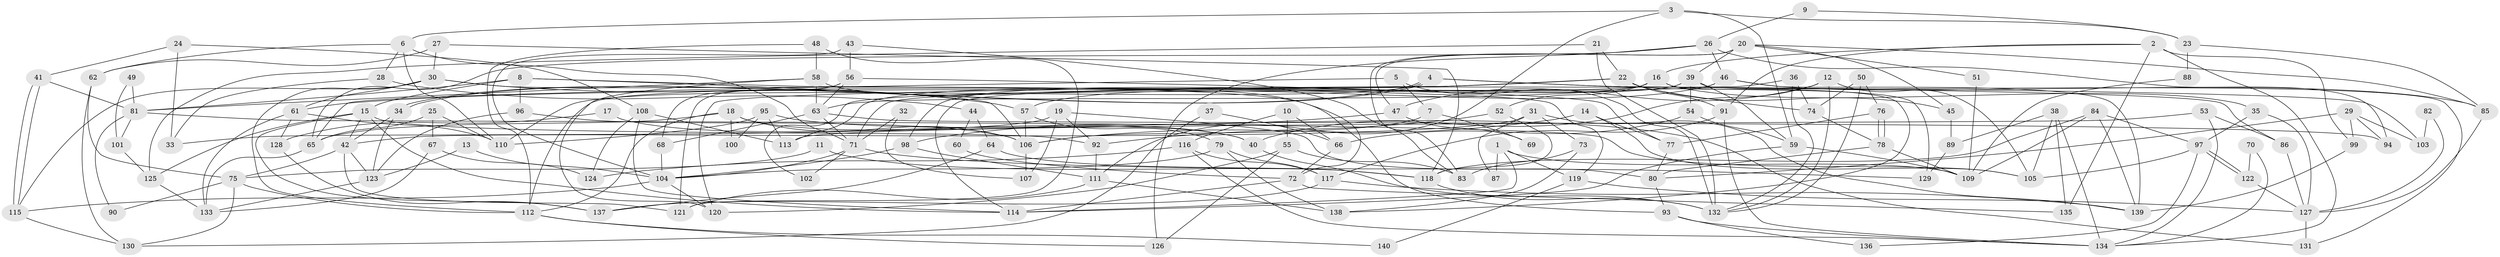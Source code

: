 // Generated by graph-tools (version 1.1) at 2025/02/03/09/25 03:02:06]
// undirected, 140 vertices, 280 edges
graph export_dot {
graph [start="1"]
  node [color=gray90,style=filled];
  1;
  2;
  3;
  4;
  5;
  6;
  7;
  8;
  9;
  10;
  11;
  12;
  13;
  14;
  15;
  16;
  17;
  18;
  19;
  20;
  21;
  22;
  23;
  24;
  25;
  26;
  27;
  28;
  29;
  30;
  31;
  32;
  33;
  34;
  35;
  36;
  37;
  38;
  39;
  40;
  41;
  42;
  43;
  44;
  45;
  46;
  47;
  48;
  49;
  50;
  51;
  52;
  53;
  54;
  55;
  56;
  57;
  58;
  59;
  60;
  61;
  62;
  63;
  64;
  65;
  66;
  67;
  68;
  69;
  70;
  71;
  72;
  73;
  74;
  75;
  76;
  77;
  78;
  79;
  80;
  81;
  82;
  83;
  84;
  85;
  86;
  87;
  88;
  89;
  90;
  91;
  92;
  93;
  94;
  95;
  96;
  97;
  98;
  99;
  100;
  101;
  102;
  103;
  104;
  105;
  106;
  107;
  108;
  109;
  110;
  111;
  112;
  113;
  114;
  115;
  116;
  117;
  118;
  119;
  120;
  121;
  122;
  123;
  124;
  125;
  126;
  127;
  128;
  129;
  130;
  131;
  132;
  133;
  134;
  135;
  136;
  137;
  138;
  139;
  140;
  1 -- 114;
  1 -- 109;
  1 -- 87;
  1 -- 119;
  2 -- 91;
  2 -- 135;
  2 -- 16;
  2 -- 99;
  2 -- 134;
  3 -- 6;
  3 -- 59;
  3 -- 23;
  3 -- 111;
  4 -- 34;
  4 -- 34;
  4 -- 110;
  4 -- 86;
  4 -- 103;
  5 -- 132;
  5 -- 65;
  5 -- 7;
  6 -- 62;
  6 -- 110;
  6 -- 28;
  6 -- 71;
  7 -- 106;
  7 -- 69;
  8 -- 81;
  8 -- 106;
  8 -- 15;
  8 -- 96;
  8 -- 119;
  9 -- 26;
  9 -- 23;
  10 -- 116;
  10 -- 66;
  10 -- 55;
  11 -- 118;
  11 -- 75;
  12 -- 47;
  12 -- 105;
  12 -- 40;
  12 -- 132;
  13 -- 104;
  13 -- 123;
  14 -- 77;
  14 -- 105;
  14 -- 106;
  15 -- 42;
  15 -- 92;
  15 -- 114;
  15 -- 125;
  15 -- 137;
  16 -- 112;
  16 -- 35;
  16 -- 52;
  16 -- 63;
  16 -- 129;
  17 -- 128;
  17 -- 40;
  18 -- 65;
  18 -- 112;
  18 -- 40;
  18 -- 100;
  18 -- 106;
  19 -- 80;
  19 -- 92;
  19 -- 33;
  19 -- 107;
  20 -- 83;
  20 -- 85;
  20 -- 39;
  20 -- 45;
  20 -- 47;
  20 -- 51;
  21 -- 22;
  21 -- 132;
  21 -- 125;
  22 -- 120;
  22 -- 138;
  22 -- 45;
  22 -- 61;
  22 -- 74;
  22 -- 91;
  22 -- 102;
  23 -- 85;
  23 -- 88;
  24 -- 41;
  24 -- 108;
  24 -- 33;
  25 -- 110;
  25 -- 67;
  25 -- 65;
  26 -- 46;
  26 -- 65;
  26 -- 94;
  26 -- 126;
  27 -- 118;
  27 -- 30;
  27 -- 62;
  28 -- 33;
  28 -- 44;
  29 -- 99;
  29 -- 94;
  29 -- 80;
  29 -- 103;
  30 -- 115;
  30 -- 61;
  30 -- 57;
  30 -- 93;
  30 -- 112;
  31 -- 42;
  31 -- 139;
  31 -- 73;
  31 -- 87;
  32 -- 71;
  32 -- 107;
  34 -- 123;
  34 -- 42;
  35 -- 97;
  35 -- 127;
  36 -- 132;
  36 -- 74;
  36 -- 114;
  37 -- 130;
  37 -- 66;
  38 -- 89;
  38 -- 134;
  38 -- 105;
  38 -- 135;
  39 -- 98;
  39 -- 54;
  39 -- 59;
  39 -- 113;
  39 -- 131;
  40 -- 132;
  41 -- 81;
  41 -- 115;
  41 -- 115;
  42 -- 121;
  42 -- 75;
  42 -- 123;
  43 -- 104;
  43 -- 56;
  43 -- 83;
  44 -- 64;
  44 -- 60;
  45 -- 89;
  46 -- 57;
  46 -- 71;
  46 -- 85;
  46 -- 139;
  47 -- 98;
  47 -- 69;
  48 -- 58;
  48 -- 112;
  48 -- 121;
  49 -- 81;
  49 -- 101;
  50 -- 74;
  50 -- 132;
  50 -- 76;
  51 -- 109;
  52 -- 92;
  52 -- 118;
  53 -- 134;
  53 -- 86;
  53 -- 113;
  54 -- 59;
  54 -- 66;
  55 -- 126;
  55 -- 83;
  55 -- 120;
  56 -- 121;
  56 -- 77;
  56 -- 63;
  56 -- 68;
  57 -- 106;
  57 -- 79;
  58 -- 120;
  58 -- 63;
  58 -- 72;
  58 -- 81;
  59 -- 114;
  59 -- 109;
  60 -- 72;
  61 -- 133;
  61 -- 110;
  61 -- 128;
  62 -- 75;
  62 -- 130;
  63 -- 68;
  63 -- 71;
  63 -- 94;
  64 -- 118;
  64 -- 137;
  65 -- 133;
  66 -- 72;
  67 -- 133;
  67 -- 124;
  68 -- 104;
  70 -- 134;
  70 -- 122;
  71 -- 102;
  71 -- 104;
  71 -- 129;
  72 -- 114;
  72 -- 135;
  73 -- 83;
  73 -- 138;
  74 -- 78;
  75 -- 130;
  75 -- 90;
  75 -- 112;
  76 -- 78;
  76 -- 78;
  76 -- 77;
  77 -- 80;
  78 -- 80;
  78 -- 109;
  79 -- 104;
  79 -- 117;
  79 -- 138;
  80 -- 93;
  81 -- 105;
  81 -- 90;
  81 -- 101;
  82 -- 103;
  82 -- 127;
  84 -- 109;
  84 -- 118;
  84 -- 97;
  84 -- 139;
  85 -- 127;
  86 -- 127;
  88 -- 109;
  89 -- 129;
  91 -- 117;
  91 -- 134;
  92 -- 111;
  93 -- 134;
  93 -- 136;
  95 -- 113;
  95 -- 131;
  95 -- 100;
  95 -- 110;
  96 -- 106;
  96 -- 123;
  97 -- 122;
  97 -- 122;
  97 -- 105;
  97 -- 136;
  98 -- 104;
  98 -- 111;
  99 -- 139;
  101 -- 125;
  104 -- 115;
  104 -- 120;
  106 -- 107;
  108 -- 114;
  108 -- 113;
  108 -- 124;
  111 -- 138;
  111 -- 121;
  112 -- 126;
  112 -- 140;
  115 -- 130;
  116 -- 117;
  116 -- 134;
  116 -- 124;
  117 -- 139;
  117 -- 137;
  118 -- 132;
  119 -- 127;
  119 -- 140;
  122 -- 127;
  123 -- 133;
  125 -- 133;
  127 -- 131;
  128 -- 137;
}
